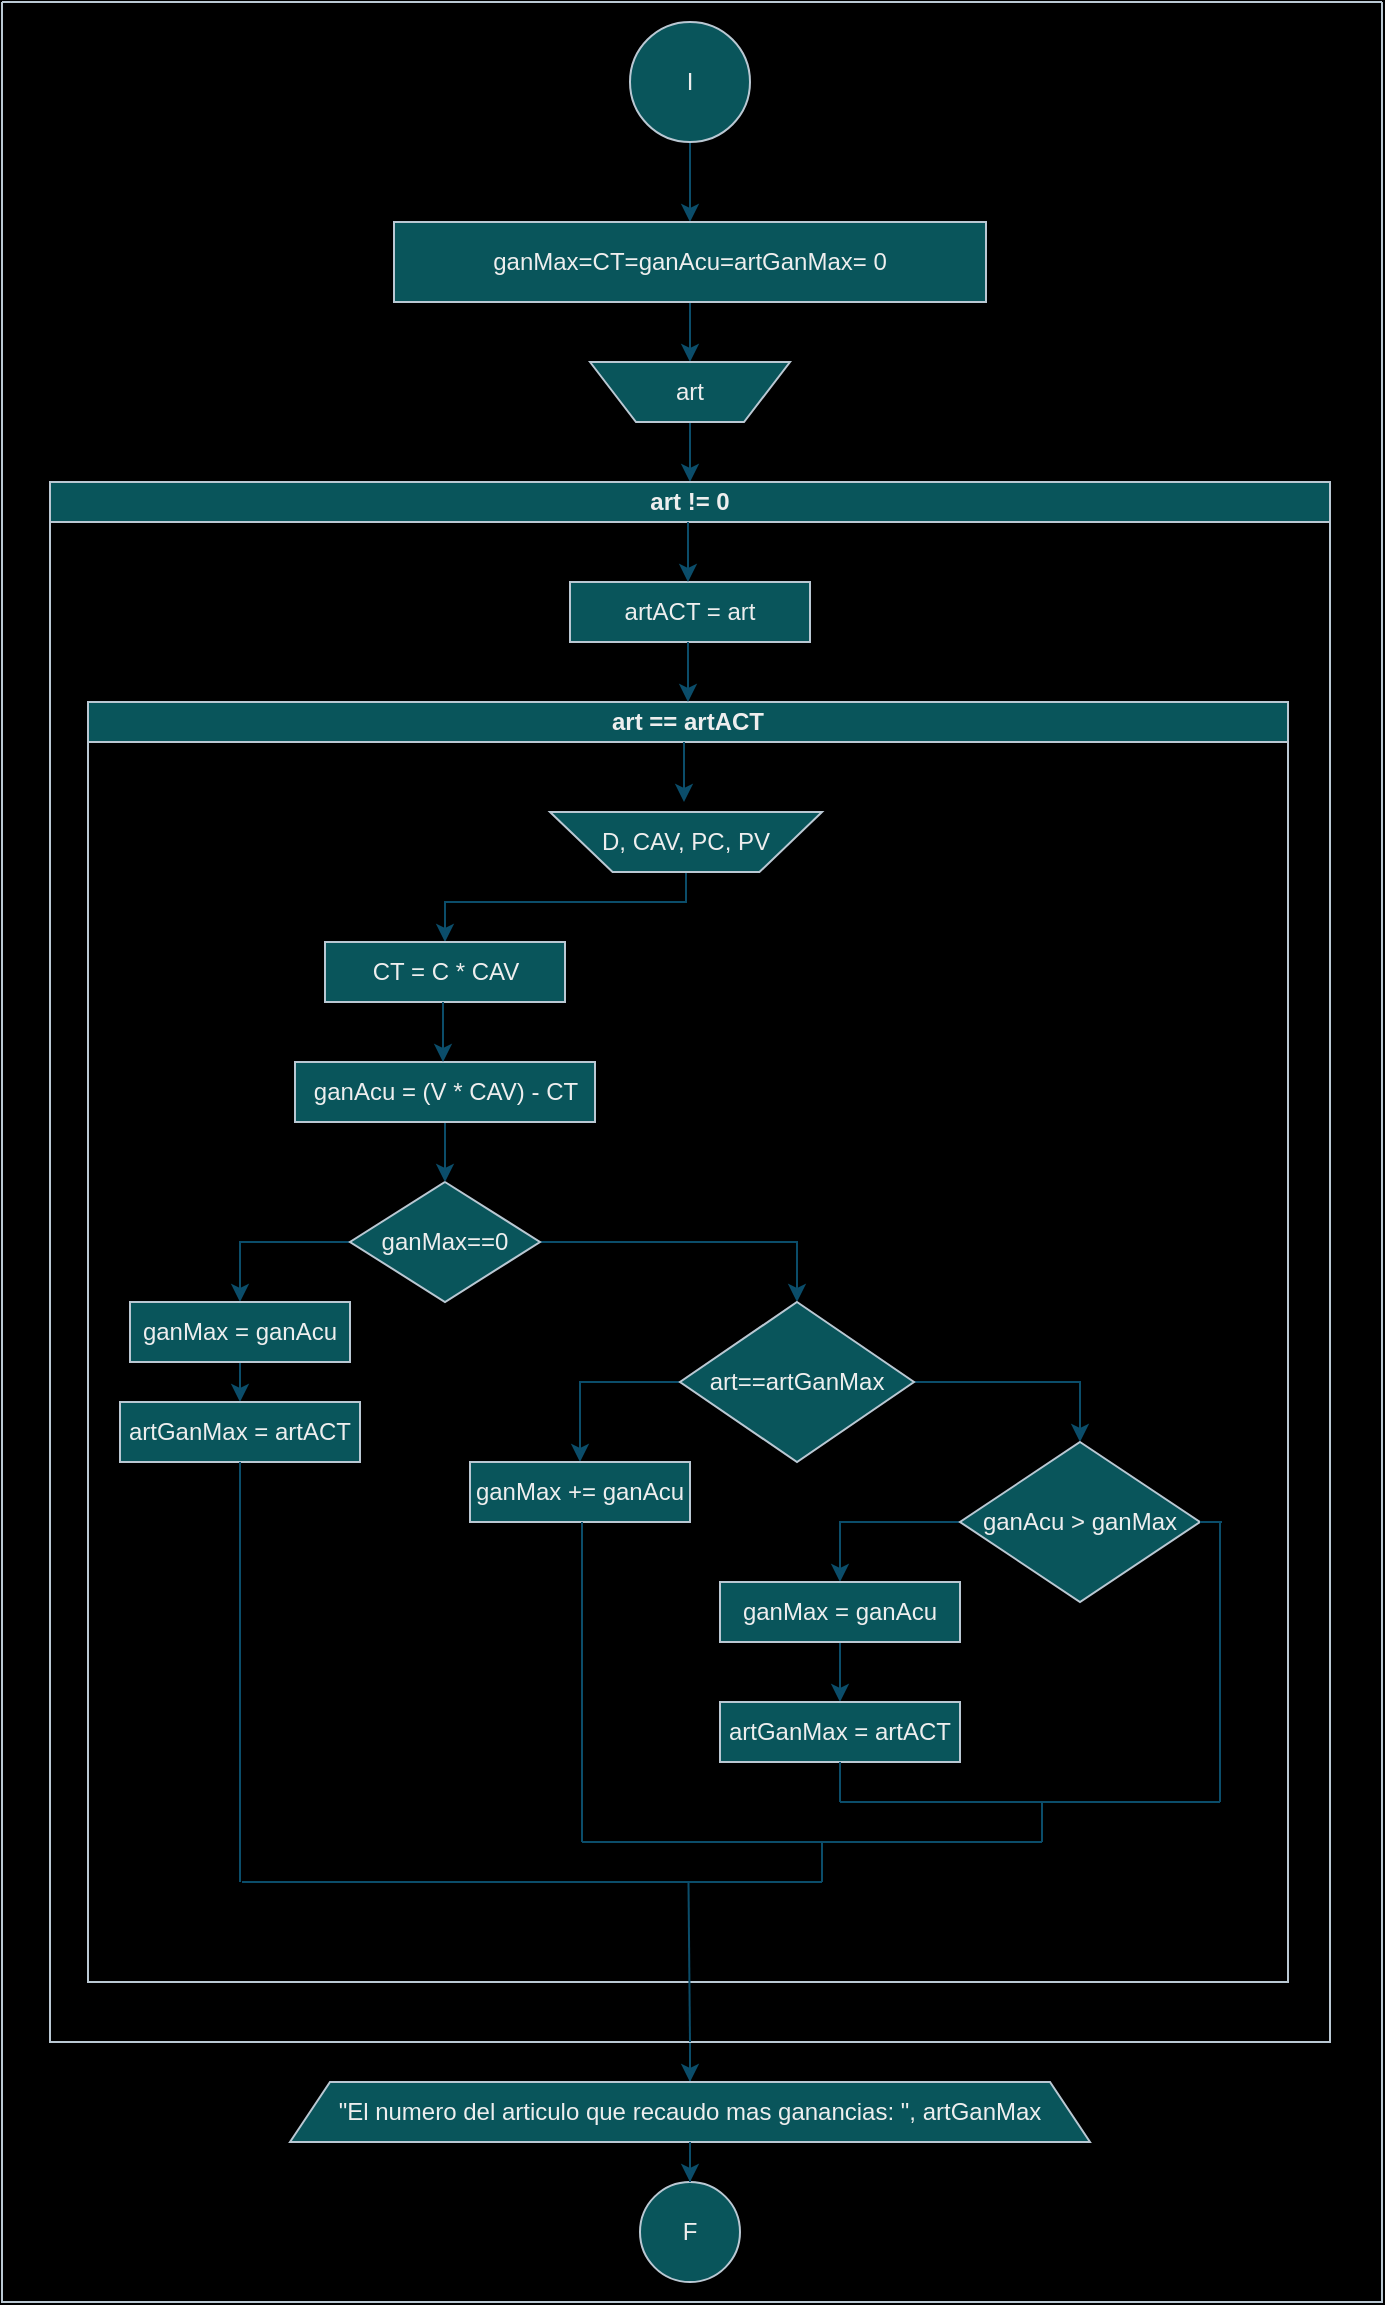 <mxfile version="24.4.10" type="github">
  <diagram name="Página-1" id="9zHkvIzlyGTX3vlSqpLJ">
    <mxGraphModel dx="839" dy="485" grid="0" gridSize="10" guides="1" tooltips="1" connect="1" arrows="1" fold="1" page="1" pageScale="1" pageWidth="827" pageHeight="1169" background="#000000" math="0" shadow="0">
      <root>
        <mxCell id="0" />
        <mxCell id="1" parent="0" />
        <mxCell id="YtZLa9yv99hNc0snX0IW-2" style="edgeStyle=orthogonalEdgeStyle;rounded=0;orthogonalLoop=1;jettySize=auto;html=1;exitX=0.5;exitY=1;exitDx=0;exitDy=0;labelBackgroundColor=none;strokeColor=#0B4D6A;fontColor=default;" parent="1" source="YtZLa9yv99hNc0snX0IW-1" edge="1">
          <mxGeometry relative="1" as="geometry">
            <mxPoint x="414" y="120" as="targetPoint" />
          </mxGeometry>
        </mxCell>
        <mxCell id="YtZLa9yv99hNc0snX0IW-1" value="I" style="ellipse;whiteSpace=wrap;html=1;aspect=fixed;labelBackgroundColor=none;fillColor=#09555B;strokeColor=#BAC8D3;fontColor=#EEEEEE;" parent="1" vertex="1">
          <mxGeometry x="384" y="20" width="60" height="60" as="geometry" />
        </mxCell>
        <mxCell id="YtZLa9yv99hNc0snX0IW-6" style="edgeStyle=orthogonalEdgeStyle;rounded=0;orthogonalLoop=1;jettySize=auto;html=1;exitX=0.5;exitY=1;exitDx=0;exitDy=0;labelBackgroundColor=none;strokeColor=#0B4D6A;fontColor=default;" parent="1" source="YtZLa9yv99hNc0snX0IW-4" target="YtZLa9yv99hNc0snX0IW-5" edge="1">
          <mxGeometry relative="1" as="geometry" />
        </mxCell>
        <mxCell id="YtZLa9yv99hNc0snX0IW-4" value="ganMax=CT=ganAcu=artGanMax= 0" style="rounded=0;whiteSpace=wrap;html=1;labelBackgroundColor=none;fillColor=#09555B;strokeColor=#BAC8D3;fontColor=#EEEEEE;" parent="1" vertex="1">
          <mxGeometry x="266" y="120" width="296" height="40" as="geometry" />
        </mxCell>
        <mxCell id="YtZLa9yv99hNc0snX0IW-12" style="edgeStyle=orthogonalEdgeStyle;rounded=0;orthogonalLoop=1;jettySize=auto;html=1;exitX=0.5;exitY=1;exitDx=0;exitDy=0;entryX=0.5;entryY=0;entryDx=0;entryDy=0;labelBackgroundColor=none;strokeColor=#0B4D6A;fontColor=default;" parent="1" source="YtZLa9yv99hNc0snX0IW-5" target="YtZLa9yv99hNc0snX0IW-7" edge="1">
          <mxGeometry relative="1" as="geometry" />
        </mxCell>
        <mxCell id="YtZLa9yv99hNc0snX0IW-5" value="art" style="verticalLabelPosition=middle;verticalAlign=middle;html=1;shape=trapezoid;perimeter=trapezoidPerimeter;whiteSpace=wrap;size=0.23;arcSize=10;flipV=1;labelPosition=center;align=center;labelBackgroundColor=none;fillColor=#09555B;strokeColor=#BAC8D3;fontColor=#EEEEEE;" parent="1" vertex="1">
          <mxGeometry x="364" y="190" width="100" height="30" as="geometry" />
        </mxCell>
        <mxCell id="YtZLa9yv99hNc0snX0IW-102" style="edgeStyle=orthogonalEdgeStyle;rounded=0;orthogonalLoop=1;jettySize=auto;html=1;labelBackgroundColor=none;strokeColor=#0B4D6A;fontColor=default;entryX=0.5;entryY=0;entryDx=0;entryDy=0;" parent="1" source="YtZLa9yv99hNc0snX0IW-7" target="YtZLa9yv99hNc0snX0IW-99" edge="1">
          <mxGeometry relative="1" as="geometry">
            <mxPoint x="414" y="1060" as="targetPoint" />
          </mxGeometry>
        </mxCell>
        <mxCell id="YtZLa9yv99hNc0snX0IW-7" value="art != 0" style="swimlane;whiteSpace=wrap;html=1;startSize=20;labelBackgroundColor=none;fillColor=#09555B;strokeColor=#BAC8D3;fontColor=#EEEEEE;" parent="1" vertex="1">
          <mxGeometry x="94" y="250" width="640" height="780" as="geometry" />
        </mxCell>
        <mxCell id="YtZLa9yv99hNc0snX0IW-13" value="artACT = art" style="rounded=0;whiteSpace=wrap;html=1;labelBackgroundColor=none;fillColor=#09555B;strokeColor=#BAC8D3;fontColor=#EEEEEE;" parent="YtZLa9yv99hNc0snX0IW-7" vertex="1">
          <mxGeometry x="260" y="50" width="120" height="30" as="geometry" />
        </mxCell>
        <mxCell id="YtZLa9yv99hNc0snX0IW-15" value="art == artACT" style="swimlane;whiteSpace=wrap;html=1;startSize=20;labelBackgroundColor=none;fillColor=#09555B;strokeColor=#BAC8D3;fontColor=#EEEEEE;" parent="YtZLa9yv99hNc0snX0IW-7" vertex="1">
          <mxGeometry x="19" y="110" width="600" height="640" as="geometry" />
        </mxCell>
        <mxCell id="YtZLa9yv99hNc0snX0IW-37" style="edgeStyle=orthogonalEdgeStyle;rounded=0;orthogonalLoop=1;jettySize=auto;html=1;exitX=0.5;exitY=1;exitDx=0;exitDy=0;entryX=0.5;entryY=0;entryDx=0;entryDy=0;labelBackgroundColor=none;strokeColor=#0B4D6A;fontColor=default;" parent="YtZLa9yv99hNc0snX0IW-15" source="YtZLa9yv99hNc0snX0IW-16" target="YtZLa9yv99hNc0snX0IW-25" edge="1">
          <mxGeometry relative="1" as="geometry">
            <Array as="points">
              <mxPoint x="299" y="100" />
              <mxPoint x="179" y="100" />
            </Array>
          </mxGeometry>
        </mxCell>
        <mxCell id="YtZLa9yv99hNc0snX0IW-16" value="D, CAV, PC, PV" style="verticalLabelPosition=middle;verticalAlign=middle;html=1;shape=trapezoid;perimeter=trapezoidPerimeter;whiteSpace=wrap;size=0.23;arcSize=10;flipV=1;labelPosition=center;align=center;labelBackgroundColor=none;fillColor=#09555B;strokeColor=#BAC8D3;fontColor=#EEEEEE;" parent="YtZLa9yv99hNc0snX0IW-15" vertex="1">
          <mxGeometry x="231" y="55" width="136" height="30" as="geometry" />
        </mxCell>
        <mxCell id="YtZLa9yv99hNc0snX0IW-19" value="" style="endArrow=classic;html=1;rounded=0;labelBackgroundColor=none;strokeColor=#0B4D6A;fontColor=default;" parent="YtZLa9yv99hNc0snX0IW-15" edge="1">
          <mxGeometry width="50" height="50" relative="1" as="geometry">
            <mxPoint x="298" y="20" as="sourcePoint" />
            <mxPoint x="298" y="50" as="targetPoint" />
          </mxGeometry>
        </mxCell>
        <mxCell id="YtZLa9yv99hNc0snX0IW-29" style="edgeStyle=orthogonalEdgeStyle;rounded=0;orthogonalLoop=1;jettySize=auto;html=1;exitX=0;exitY=0.5;exitDx=0;exitDy=0;entryX=0.5;entryY=0;entryDx=0;entryDy=0;labelBackgroundColor=none;strokeColor=#0B4D6A;fontColor=default;" parent="YtZLa9yv99hNc0snX0IW-15" source="YtZLa9yv99hNc0snX0IW-21" target="YtZLa9yv99hNc0snX0IW-24" edge="1">
          <mxGeometry relative="1" as="geometry" />
        </mxCell>
        <mxCell id="YtZLa9yv99hNc0snX0IW-34" style="edgeStyle=orthogonalEdgeStyle;rounded=0;orthogonalLoop=1;jettySize=auto;html=1;entryX=0.5;entryY=0;entryDx=0;entryDy=0;exitX=1;exitY=0.5;exitDx=0;exitDy=0;labelBackgroundColor=none;strokeColor=#0B4D6A;fontColor=default;" parent="YtZLa9yv99hNc0snX0IW-15" source="YtZLa9yv99hNc0snX0IW-21" target="YtZLa9yv99hNc0snX0IW-33" edge="1">
          <mxGeometry relative="1" as="geometry" />
        </mxCell>
        <mxCell id="YtZLa9yv99hNc0snX0IW-21" value="ganMax==0" style="rhombus;whiteSpace=wrap;html=1;labelBackgroundColor=none;fillColor=#09555B;strokeColor=#BAC8D3;fontColor=#EEEEEE;" parent="YtZLa9yv99hNc0snX0IW-15" vertex="1">
          <mxGeometry x="131" y="240" width="95" height="60" as="geometry" />
        </mxCell>
        <mxCell id="YtZLa9yv99hNc0snX0IW-31" style="edgeStyle=orthogonalEdgeStyle;rounded=0;orthogonalLoop=1;jettySize=auto;html=1;exitX=0.5;exitY=1;exitDx=0;exitDy=0;entryX=0.5;entryY=0;entryDx=0;entryDy=0;labelBackgroundColor=none;strokeColor=#0B4D6A;fontColor=default;" parent="YtZLa9yv99hNc0snX0IW-15" source="YtZLa9yv99hNc0snX0IW-24" target="YtZLa9yv99hNc0snX0IW-30" edge="1">
          <mxGeometry relative="1" as="geometry" />
        </mxCell>
        <mxCell id="YtZLa9yv99hNc0snX0IW-24" value="ganMax = ganAcu" style="rounded=0;whiteSpace=wrap;html=1;labelBackgroundColor=none;fillColor=#09555B;strokeColor=#BAC8D3;fontColor=#EEEEEE;" parent="YtZLa9yv99hNc0snX0IW-15" vertex="1">
          <mxGeometry x="21" y="300" width="110" height="30" as="geometry" />
        </mxCell>
        <mxCell id="YtZLa9yv99hNc0snX0IW-25" value="CT = C * CAV" style="rounded=0;whiteSpace=wrap;html=1;labelBackgroundColor=none;fillColor=#09555B;strokeColor=#BAC8D3;fontColor=#EEEEEE;" parent="YtZLa9yv99hNc0snX0IW-15" vertex="1">
          <mxGeometry x="118.5" y="120" width="120" height="30" as="geometry" />
        </mxCell>
        <mxCell id="YtZLa9yv99hNc0snX0IW-32" style="edgeStyle=orthogonalEdgeStyle;rounded=0;orthogonalLoop=1;jettySize=auto;html=1;entryX=0.5;entryY=0;entryDx=0;entryDy=0;labelBackgroundColor=none;strokeColor=#0B4D6A;fontColor=default;" parent="YtZLa9yv99hNc0snX0IW-15" source="YtZLa9yv99hNc0snX0IW-27" target="YtZLa9yv99hNc0snX0IW-21" edge="1">
          <mxGeometry relative="1" as="geometry" />
        </mxCell>
        <mxCell id="YtZLa9yv99hNc0snX0IW-27" value="ganAcu = (V * CAV) - CT" style="rounded=0;whiteSpace=wrap;html=1;labelBackgroundColor=none;fillColor=#09555B;strokeColor=#BAC8D3;fontColor=#EEEEEE;" parent="YtZLa9yv99hNc0snX0IW-15" vertex="1">
          <mxGeometry x="103.5" y="180" width="150" height="30" as="geometry" />
        </mxCell>
        <mxCell id="YtZLa9yv99hNc0snX0IW-28" style="edgeStyle=orthogonalEdgeStyle;rounded=0;orthogonalLoop=1;jettySize=auto;html=1;entryX=0.5;entryY=0;entryDx=0;entryDy=0;labelBackgroundColor=none;strokeColor=#0B4D6A;fontColor=default;" parent="YtZLa9yv99hNc0snX0IW-15" edge="1">
          <mxGeometry relative="1" as="geometry">
            <mxPoint x="177.5" y="150" as="sourcePoint" />
            <mxPoint x="177.5" y="180" as="targetPoint" />
          </mxGeometry>
        </mxCell>
        <mxCell id="YtZLa9yv99hNc0snX0IW-30" value="artGanMax = artACT" style="rounded=0;whiteSpace=wrap;html=1;labelBackgroundColor=none;fillColor=#09555B;strokeColor=#BAC8D3;fontColor=#EEEEEE;" parent="YtZLa9yv99hNc0snX0IW-15" vertex="1">
          <mxGeometry x="16" y="350" width="120" height="30" as="geometry" />
        </mxCell>
        <mxCell id="YtZLa9yv99hNc0snX0IW-36" style="edgeStyle=orthogonalEdgeStyle;rounded=0;orthogonalLoop=1;jettySize=auto;html=1;entryX=0.5;entryY=0;entryDx=0;entryDy=0;exitX=0;exitY=0.5;exitDx=0;exitDy=0;labelBackgroundColor=none;strokeColor=#0B4D6A;fontColor=default;" parent="YtZLa9yv99hNc0snX0IW-15" source="YtZLa9yv99hNc0snX0IW-33" target="YtZLa9yv99hNc0snX0IW-35" edge="1">
          <mxGeometry relative="1" as="geometry" />
        </mxCell>
        <mxCell id="YtZLa9yv99hNc0snX0IW-39" style="edgeStyle=orthogonalEdgeStyle;rounded=0;orthogonalLoop=1;jettySize=auto;html=1;entryX=0.5;entryY=0;entryDx=0;entryDy=0;exitX=1;exitY=0.5;exitDx=0;exitDy=0;labelBackgroundColor=none;strokeColor=#0B4D6A;fontColor=default;" parent="YtZLa9yv99hNc0snX0IW-15" source="YtZLa9yv99hNc0snX0IW-33" target="YtZLa9yv99hNc0snX0IW-38" edge="1">
          <mxGeometry relative="1" as="geometry">
            <Array as="points">
              <mxPoint x="496" y="340" />
            </Array>
          </mxGeometry>
        </mxCell>
        <mxCell id="YtZLa9yv99hNc0snX0IW-33" value="art==artGanMax" style="rhombus;whiteSpace=wrap;html=1;labelBackgroundColor=none;fillColor=#09555B;strokeColor=#BAC8D3;fontColor=#EEEEEE;" parent="YtZLa9yv99hNc0snX0IW-15" vertex="1">
          <mxGeometry x="296" y="300" width="117" height="80" as="geometry" />
        </mxCell>
        <mxCell id="YtZLa9yv99hNc0snX0IW-35" value="ganMax += ganAcu" style="rounded=0;whiteSpace=wrap;html=1;labelBackgroundColor=none;fillColor=#09555B;strokeColor=#BAC8D3;fontColor=#EEEEEE;" parent="YtZLa9yv99hNc0snX0IW-15" vertex="1">
          <mxGeometry x="191" y="380" width="110" height="30" as="geometry" />
        </mxCell>
        <mxCell id="YtZLa9yv99hNc0snX0IW-85" style="edgeStyle=orthogonalEdgeStyle;rounded=0;orthogonalLoop=1;jettySize=auto;html=1;entryX=0.5;entryY=0;entryDx=0;entryDy=0;exitX=0;exitY=0.5;exitDx=0;exitDy=0;labelBackgroundColor=none;strokeColor=#0B4D6A;fontColor=default;" parent="YtZLa9yv99hNc0snX0IW-15" source="YtZLa9yv99hNc0snX0IW-38" target="YtZLa9yv99hNc0snX0IW-40" edge="1">
          <mxGeometry relative="1" as="geometry" />
        </mxCell>
        <mxCell id="YtZLa9yv99hNc0snX0IW-38" value="ganAcu &amp;gt; ganMax" style="rhombus;whiteSpace=wrap;html=1;labelBackgroundColor=none;fillColor=#09555B;strokeColor=#BAC8D3;fontColor=#EEEEEE;" parent="YtZLa9yv99hNc0snX0IW-15" vertex="1">
          <mxGeometry x="436" y="370" width="120" height="80" as="geometry" />
        </mxCell>
        <mxCell id="YtZLa9yv99hNc0snX0IW-86" style="edgeStyle=orthogonalEdgeStyle;rounded=0;orthogonalLoop=1;jettySize=auto;html=1;entryX=0.5;entryY=0;entryDx=0;entryDy=0;labelBackgroundColor=none;strokeColor=#0B4D6A;fontColor=default;" parent="YtZLa9yv99hNc0snX0IW-15" source="YtZLa9yv99hNc0snX0IW-40" target="YtZLa9yv99hNc0snX0IW-84" edge="1">
          <mxGeometry relative="1" as="geometry" />
        </mxCell>
        <mxCell id="YtZLa9yv99hNc0snX0IW-40" value="ganMax = ganAcu" style="rounded=0;whiteSpace=wrap;html=1;labelBackgroundColor=none;fillColor=#09555B;strokeColor=#BAC8D3;fontColor=#EEEEEE;" parent="YtZLa9yv99hNc0snX0IW-15" vertex="1">
          <mxGeometry x="316" y="440" width="120" height="30" as="geometry" />
        </mxCell>
        <mxCell id="YtZLa9yv99hNc0snX0IW-84" value="artGanMax = artACT" style="rounded=0;whiteSpace=wrap;html=1;labelBackgroundColor=none;fillColor=#09555B;strokeColor=#BAC8D3;fontColor=#EEEEEE;" parent="YtZLa9yv99hNc0snX0IW-15" vertex="1">
          <mxGeometry x="316" y="500" width="120" height="30" as="geometry" />
        </mxCell>
        <mxCell id="YtZLa9yv99hNc0snX0IW-87" value="" style="endArrow=none;html=1;rounded=0;labelBackgroundColor=none;strokeColor=#0B4D6A;fontColor=default;" parent="YtZLa9yv99hNc0snX0IW-15" edge="1">
          <mxGeometry width="50" height="50" relative="1" as="geometry">
            <mxPoint x="247" y="570" as="sourcePoint" />
            <mxPoint x="477" y="570" as="targetPoint" />
          </mxGeometry>
        </mxCell>
        <mxCell id="YtZLa9yv99hNc0snX0IW-89" value="" style="endArrow=none;html=1;rounded=0;labelBackgroundColor=none;strokeColor=#0B4D6A;fontColor=default;" parent="YtZLa9yv99hNc0snX0IW-15" edge="1">
          <mxGeometry width="50" height="50" relative="1" as="geometry">
            <mxPoint x="76" y="590" as="sourcePoint" />
            <mxPoint x="76" y="380" as="targetPoint" />
          </mxGeometry>
        </mxCell>
        <mxCell id="YtZLa9yv99hNc0snX0IW-91" value="" style="endArrow=none;html=1;rounded=0;labelBackgroundColor=none;strokeColor=#0B4D6A;fontColor=default;" parent="YtZLa9yv99hNc0snX0IW-15" edge="1">
          <mxGeometry width="50" height="50" relative="1" as="geometry">
            <mxPoint x="247" y="570" as="sourcePoint" />
            <mxPoint x="247" y="410" as="targetPoint" />
          </mxGeometry>
        </mxCell>
        <mxCell id="YtZLa9yv99hNc0snX0IW-90" value="" style="endArrow=none;html=1;rounded=0;entryX=1;entryY=0.5;entryDx=0;entryDy=0;labelBackgroundColor=none;strokeColor=#0B4D6A;fontColor=default;" parent="YtZLa9yv99hNc0snX0IW-15" edge="1">
          <mxGeometry width="50" height="50" relative="1" as="geometry">
            <mxPoint x="566" y="550" as="sourcePoint" />
            <mxPoint x="566" y="410" as="targetPoint" />
          </mxGeometry>
        </mxCell>
        <mxCell id="YtZLa9yv99hNc0snX0IW-93" value="" style="endArrow=none;html=1;rounded=0;labelBackgroundColor=none;strokeColor=#0B4D6A;fontColor=default;" parent="YtZLa9yv99hNc0snX0IW-15" edge="1">
          <mxGeometry width="50" height="50" relative="1" as="geometry">
            <mxPoint x="376" y="550" as="sourcePoint" />
            <mxPoint x="566" y="550" as="targetPoint" />
          </mxGeometry>
        </mxCell>
        <mxCell id="YtZLa9yv99hNc0snX0IW-95" value="" style="endArrow=none;html=1;rounded=0;labelBackgroundColor=none;strokeColor=#0B4D6A;fontColor=default;" parent="YtZLa9yv99hNc0snX0IW-15" edge="1">
          <mxGeometry width="50" height="50" relative="1" as="geometry">
            <mxPoint x="477" y="570" as="sourcePoint" />
            <mxPoint x="477" y="550" as="targetPoint" />
          </mxGeometry>
        </mxCell>
        <mxCell id="YtZLa9yv99hNc0snX0IW-96" value="" style="endArrow=none;html=1;rounded=0;labelBackgroundColor=none;strokeColor=#0B4D6A;fontColor=default;" parent="YtZLa9yv99hNc0snX0IW-15" edge="1">
          <mxGeometry width="50" height="50" relative="1" as="geometry">
            <mxPoint x="77" y="590" as="sourcePoint" />
            <mxPoint x="367" y="590" as="targetPoint" />
          </mxGeometry>
        </mxCell>
        <mxCell id="YtZLa9yv99hNc0snX0IW-98" value="" style="endArrow=none;html=1;rounded=0;exitX=0.5;exitY=1;exitDx=0;exitDy=0;labelBackgroundColor=none;strokeColor=#0B4D6A;fontColor=default;" parent="YtZLa9yv99hNc0snX0IW-15" source="YtZLa9yv99hNc0snX0IW-7" edge="1">
          <mxGeometry width="50" height="50" relative="1" as="geometry">
            <mxPoint x="307" y="660" as="sourcePoint" />
            <mxPoint x="300.24" y="590" as="targetPoint" />
          </mxGeometry>
        </mxCell>
        <mxCell id="YtZLa9yv99hNc0snX0IW-17" value="" style="endArrow=classic;html=1;rounded=0;labelBackgroundColor=none;strokeColor=#0B4D6A;fontColor=default;" parent="YtZLa9yv99hNc0snX0IW-7" edge="1">
          <mxGeometry width="50" height="50" relative="1" as="geometry">
            <mxPoint x="319" y="20" as="sourcePoint" />
            <mxPoint x="319" y="50" as="targetPoint" />
          </mxGeometry>
        </mxCell>
        <mxCell id="YtZLa9yv99hNc0snX0IW-18" value="" style="endArrow=classic;html=1;rounded=0;labelBackgroundColor=none;strokeColor=#0B4D6A;fontColor=default;" parent="YtZLa9yv99hNc0snX0IW-7" edge="1">
          <mxGeometry width="50" height="50" relative="1" as="geometry">
            <mxPoint x="319" y="80" as="sourcePoint" />
            <mxPoint x="319" y="110" as="targetPoint" />
          </mxGeometry>
        </mxCell>
        <mxCell id="YtZLa9yv99hNc0snX0IW-92" value="" style="endArrow=none;html=1;rounded=0;exitX=1;exitY=0.5;exitDx=0;exitDy=0;labelBackgroundColor=none;strokeColor=#0B4D6A;fontColor=default;" parent="1" source="YtZLa9yv99hNc0snX0IW-38" edge="1">
          <mxGeometry width="50" height="50" relative="1" as="geometry">
            <mxPoint x="530" y="810" as="sourcePoint" />
            <mxPoint x="680" y="770" as="targetPoint" />
          </mxGeometry>
        </mxCell>
        <mxCell id="YtZLa9yv99hNc0snX0IW-94" value="" style="endArrow=none;html=1;rounded=0;entryX=0.5;entryY=1;entryDx=0;entryDy=0;labelBackgroundColor=none;strokeColor=#0B4D6A;fontColor=default;" parent="1" target="YtZLa9yv99hNc0snX0IW-84" edge="1">
          <mxGeometry width="50" height="50" relative="1" as="geometry">
            <mxPoint x="489" y="910" as="sourcePoint" />
            <mxPoint x="480" y="900" as="targetPoint" />
          </mxGeometry>
        </mxCell>
        <mxCell id="YtZLa9yv99hNc0snX0IW-97" value="" style="endArrow=none;html=1;rounded=0;labelBackgroundColor=none;strokeColor=#0B4D6A;fontColor=default;" parent="1" edge="1">
          <mxGeometry width="50" height="50" relative="1" as="geometry">
            <mxPoint x="480" y="950" as="sourcePoint" />
            <mxPoint x="480" y="930" as="targetPoint" />
          </mxGeometry>
        </mxCell>
        <mxCell id="YtZLa9yv99hNc0snX0IW-103" value="" style="swimlane;startSize=0;strokeColor=#BAC8D3;fontColor=#EEEEEE;fillColor=#09555B;" parent="1" vertex="1">
          <mxGeometry x="70" y="10" width="690" height="1150" as="geometry" />
        </mxCell>
        <mxCell id="YtZLa9yv99hNc0snX0IW-100" value="F" style="ellipse;whiteSpace=wrap;html=1;aspect=fixed;labelBackgroundColor=none;fillColor=#09555B;strokeColor=#BAC8D3;fontColor=#EEEEEE;" parent="YtZLa9yv99hNc0snX0IW-103" vertex="1">
          <mxGeometry x="319" y="1090" width="50" height="50" as="geometry" />
        </mxCell>
        <mxCell id="YtZLa9yv99hNc0snX0IW-99" value="&quot;El numero del articulo que recaudo mas ganancias: &quot;, artGanMax" style="shape=trapezoid;perimeter=trapezoidPerimeter;whiteSpace=wrap;html=1;fixedSize=1;labelBackgroundColor=none;fillColor=#09555B;strokeColor=#BAC8D3;fontColor=#EEEEEE;" parent="YtZLa9yv99hNc0snX0IW-103" vertex="1">
          <mxGeometry x="144" y="1040" width="400" height="30" as="geometry" />
        </mxCell>
        <mxCell id="YtZLa9yv99hNc0snX0IW-101" style="edgeStyle=orthogonalEdgeStyle;rounded=0;orthogonalLoop=1;jettySize=auto;html=1;exitX=0.5;exitY=1;exitDx=0;exitDy=0;labelBackgroundColor=none;strokeColor=#0B4D6A;fontColor=default;" parent="YtZLa9yv99hNc0snX0IW-103" source="YtZLa9yv99hNc0snX0IW-99" target="YtZLa9yv99hNc0snX0IW-100" edge="1">
          <mxGeometry relative="1" as="geometry" />
        </mxCell>
      </root>
    </mxGraphModel>
  </diagram>
</mxfile>

